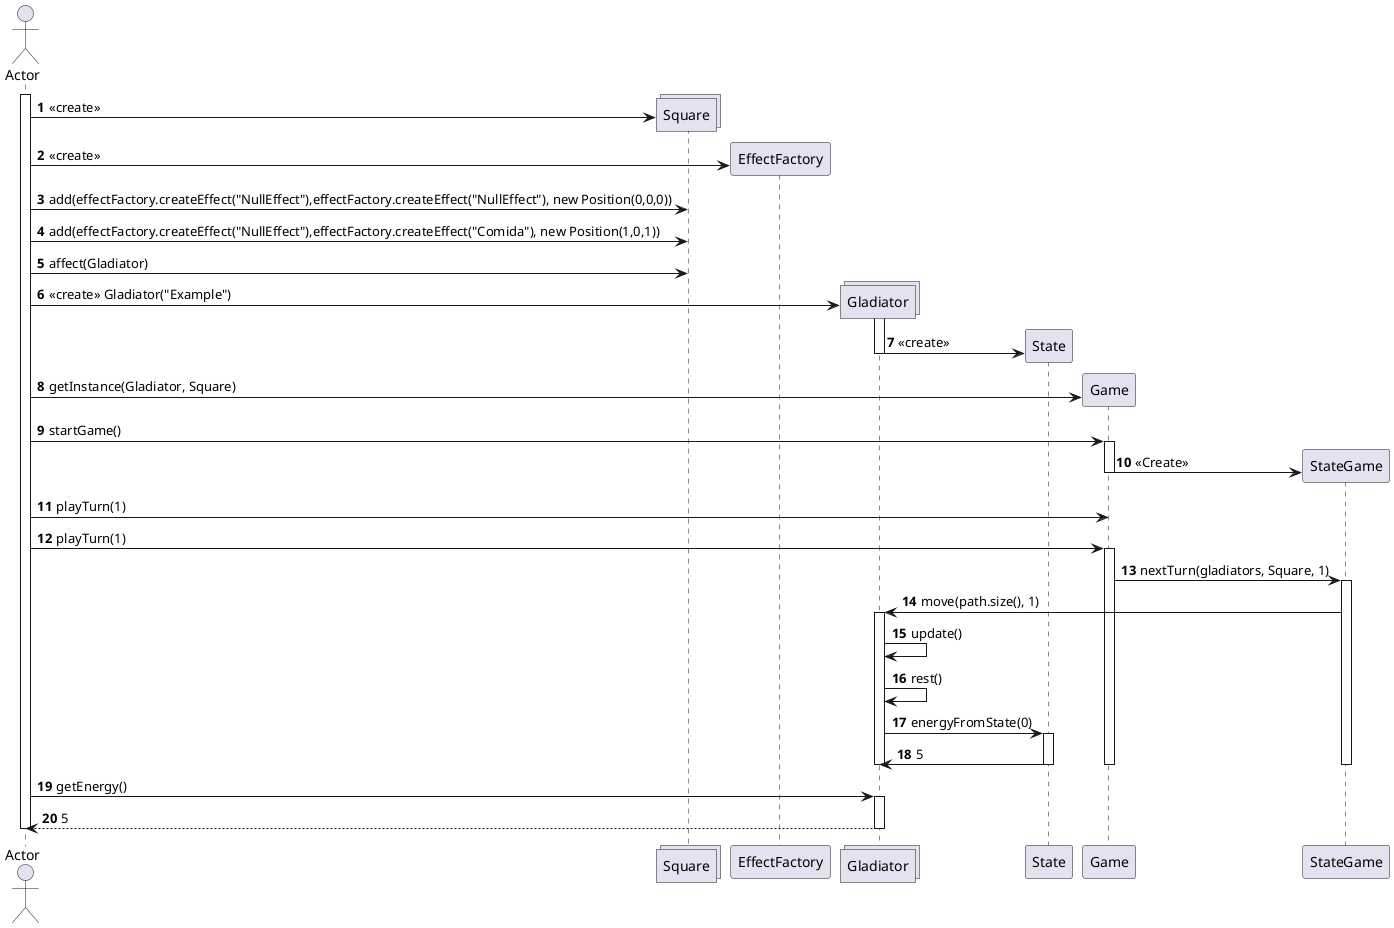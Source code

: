 @startuml
'https://plantuml.com/sequence-diagram

autonumber
actor Actor
activate Actor

create collections Square
Actor -> Square: <<create>>
create EffectFactory
Actor -> EffectFactory: <<create>>
Actor -> Square: add(effectFactory.createEffect("NullEffect"),effectFactory.createEffect("NullEffect"), new Position(0,0,0))
Actor -> Square: add(effectFactory.createEffect("NullEffect"),effectFactory.createEffect("Comida"), new Position(1,0,1))
Actor -> Square: affect(Gladiator)

create collections Gladiator
Actor -> Gladiator: <<create>> Gladiator("Example")
activate Gladiator
    create State
    Gladiator -> State: <<create>>
deactivate Gladiator

create Game
Actor -> Game: getInstance(Gladiator, Square)

Actor -> Game: startGame()
activate Game
    create StateGame
    Game -> StateGame: <<Create>>
deactivate Game

Actor -> Game: playTurn(1)

Actor -> Game: playTurn(1)
activate Game
    Game -> StateGame: nextTurn(gladiators, Square, 1)
    activate StateGame
        StateGame -> Gladiator: move(path.size(), 1)
        activate Gladiator
            Gladiator -> Gladiator: update()
            Gladiator -> Gladiator: rest()
            Gladiator -> State: energyFromState(0)
            activate State
                State -> Gladiator: 5
            deactivate State
        deactivate Gladiator
    deactivate StateGame
deactivate Game

Actor -> Gladiator: getEnergy()
activate Gladiator
        Gladiator --> Actor: 5
deactivate Gladiator

deactivate Actor
@enduml